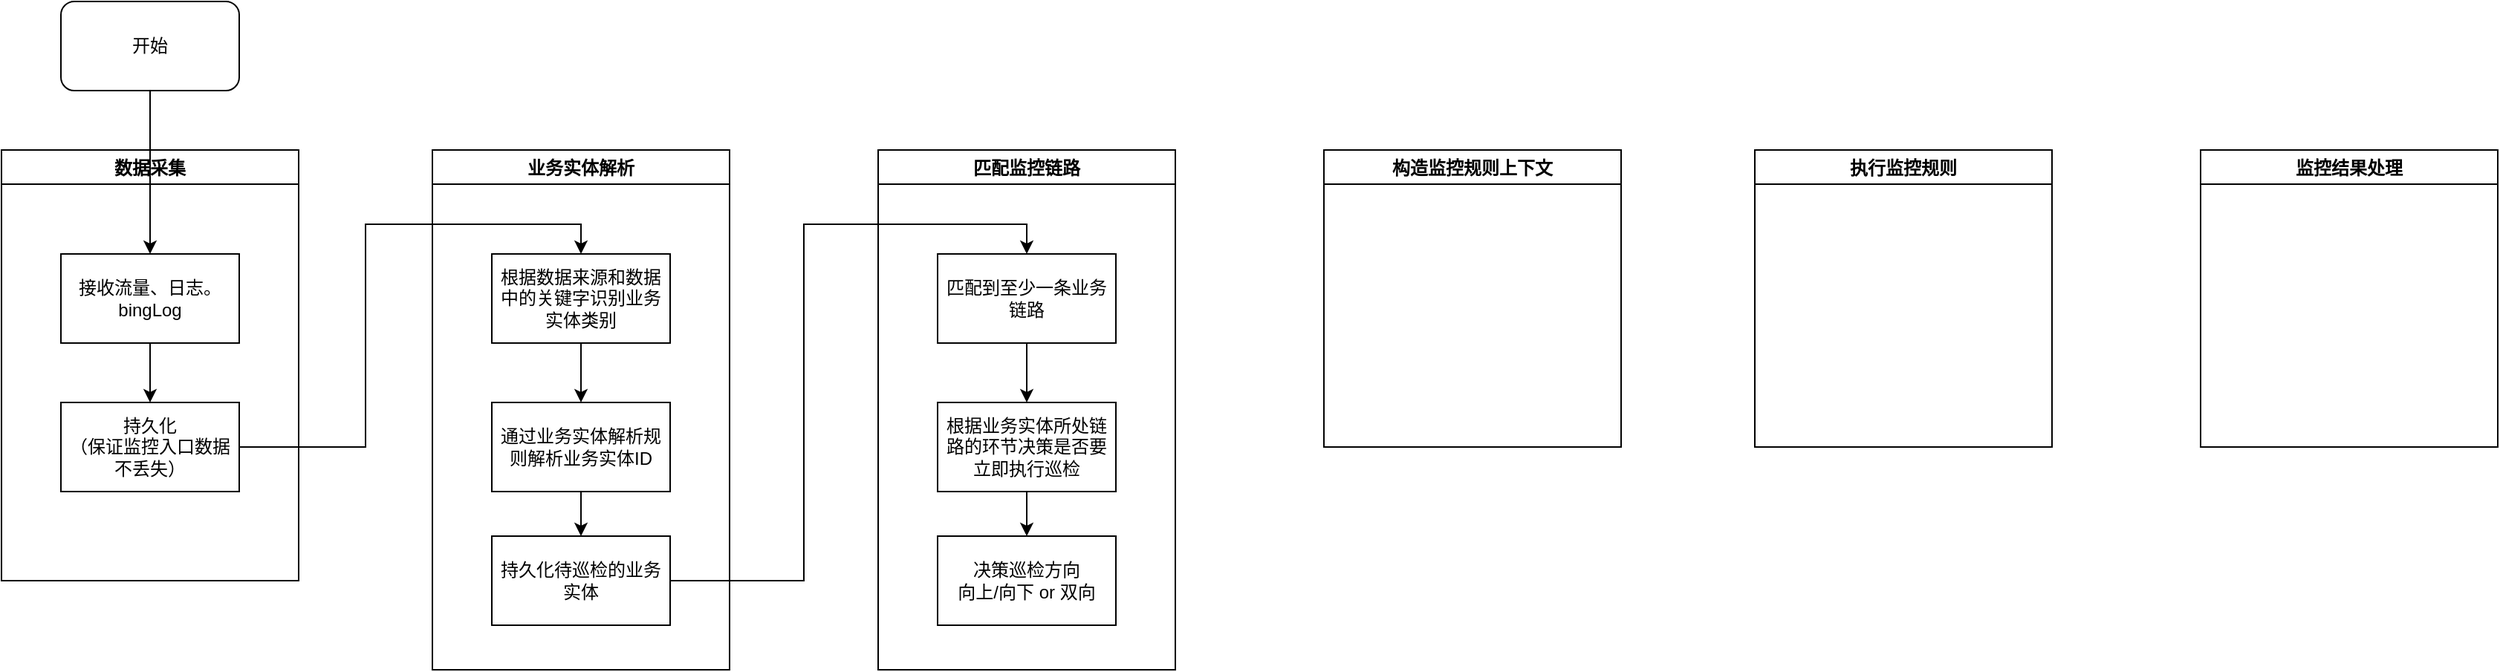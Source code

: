 <mxfile version="20.3.0" type="github">
  <diagram id="D7YODH7v8Cu3DkDxqm7N" name="第 1 页">
    <mxGraphModel dx="1298" dy="882" grid="1" gridSize="10" guides="1" tooltips="1" connect="1" arrows="1" fold="1" page="1" pageScale="1" pageWidth="827" pageHeight="1169" math="0" shadow="0">
      <root>
        <mxCell id="0" />
        <mxCell id="1" parent="0" />
        <mxCell id="Y7YBReNhOn6DADfV4-6s-2" value="业务实体解析" style="swimlane;" parent="1" vertex="1">
          <mxGeometry x="410" y="210" width="200" height="350" as="geometry" />
        </mxCell>
        <mxCell id="NrAy47tPbd4vURZMrOmv-11" style="edgeStyle=orthogonalEdgeStyle;rounded=0;orthogonalLoop=1;jettySize=auto;html=1;entryX=0.5;entryY=0;entryDx=0;entryDy=0;" edge="1" parent="Y7YBReNhOn6DADfV4-6s-2" source="NrAy47tPbd4vURZMrOmv-7" target="NrAy47tPbd4vURZMrOmv-8">
          <mxGeometry relative="1" as="geometry" />
        </mxCell>
        <mxCell id="NrAy47tPbd4vURZMrOmv-7" value="根据数据来源和数据中的关键字识别业务实体类别" style="rounded=0;whiteSpace=wrap;html=1;" vertex="1" parent="Y7YBReNhOn6DADfV4-6s-2">
          <mxGeometry x="40" y="70" width="120" height="60" as="geometry" />
        </mxCell>
        <mxCell id="NrAy47tPbd4vURZMrOmv-12" style="edgeStyle=orthogonalEdgeStyle;rounded=0;orthogonalLoop=1;jettySize=auto;html=1;entryX=0.5;entryY=0;entryDx=0;entryDy=0;" edge="1" parent="Y7YBReNhOn6DADfV4-6s-2" source="NrAy47tPbd4vURZMrOmv-8" target="NrAy47tPbd4vURZMrOmv-9">
          <mxGeometry relative="1" as="geometry" />
        </mxCell>
        <mxCell id="NrAy47tPbd4vURZMrOmv-8" value="通过业务实体解析规则解析业务实体ID" style="rounded=0;whiteSpace=wrap;html=1;" vertex="1" parent="Y7YBReNhOn6DADfV4-6s-2">
          <mxGeometry x="40" y="170" width="120" height="60" as="geometry" />
        </mxCell>
        <mxCell id="NrAy47tPbd4vURZMrOmv-9" value="持久化待巡检的业务实体" style="rounded=0;whiteSpace=wrap;html=1;" vertex="1" parent="Y7YBReNhOn6DADfV4-6s-2">
          <mxGeometry x="40" y="260" width="120" height="60" as="geometry" />
        </mxCell>
        <mxCell id="Y7YBReNhOn6DADfV4-6s-1" value="数据采集" style="swimlane;" parent="1" vertex="1">
          <mxGeometry x="120" y="210" width="200" height="290" as="geometry" />
        </mxCell>
        <mxCell id="NrAy47tPbd4vURZMrOmv-6" style="edgeStyle=orthogonalEdgeStyle;rounded=0;orthogonalLoop=1;jettySize=auto;html=1;entryX=0.5;entryY=0;entryDx=0;entryDy=0;" edge="1" parent="Y7YBReNhOn6DADfV4-6s-1" source="NrAy47tPbd4vURZMrOmv-1" target="NrAy47tPbd4vURZMrOmv-5">
          <mxGeometry relative="1" as="geometry" />
        </mxCell>
        <mxCell id="NrAy47tPbd4vURZMrOmv-1" value="接收流量、日志。bingLog" style="rounded=0;whiteSpace=wrap;html=1;" vertex="1" parent="Y7YBReNhOn6DADfV4-6s-1">
          <mxGeometry x="40" y="70" width="120" height="60" as="geometry" />
        </mxCell>
        <mxCell id="NrAy47tPbd4vURZMrOmv-5" value="持久化&lt;br&gt;（保证监控入口数据不丢失）" style="rounded=0;whiteSpace=wrap;html=1;" vertex="1" parent="Y7YBReNhOn6DADfV4-6s-1">
          <mxGeometry x="40" y="170" width="120" height="60" as="geometry" />
        </mxCell>
        <mxCell id="Y7YBReNhOn6DADfV4-6s-3" value="匹配监控链路" style="swimlane;" parent="1" vertex="1">
          <mxGeometry x="710" y="210" width="200" height="350" as="geometry" />
        </mxCell>
        <mxCell id="NrAy47tPbd4vURZMrOmv-16" style="edgeStyle=orthogonalEdgeStyle;rounded=0;orthogonalLoop=1;jettySize=auto;html=1;entryX=0.5;entryY=0;entryDx=0;entryDy=0;" edge="1" parent="Y7YBReNhOn6DADfV4-6s-3" source="NrAy47tPbd4vURZMrOmv-13" target="NrAy47tPbd4vURZMrOmv-14">
          <mxGeometry relative="1" as="geometry" />
        </mxCell>
        <mxCell id="NrAy47tPbd4vURZMrOmv-13" value="匹配到至少一条业务链路" style="rounded=0;whiteSpace=wrap;html=1;" vertex="1" parent="Y7YBReNhOn6DADfV4-6s-3">
          <mxGeometry x="40" y="70" width="120" height="60" as="geometry" />
        </mxCell>
        <mxCell id="NrAy47tPbd4vURZMrOmv-18" style="edgeStyle=orthogonalEdgeStyle;rounded=0;orthogonalLoop=1;jettySize=auto;html=1;entryX=0.5;entryY=0;entryDx=0;entryDy=0;" edge="1" parent="Y7YBReNhOn6DADfV4-6s-3" source="NrAy47tPbd4vURZMrOmv-14" target="NrAy47tPbd4vURZMrOmv-17">
          <mxGeometry relative="1" as="geometry" />
        </mxCell>
        <mxCell id="NrAy47tPbd4vURZMrOmv-14" value="根据业务实体所处链路的环节决策是否要立即执行巡检" style="rounded=0;whiteSpace=wrap;html=1;" vertex="1" parent="Y7YBReNhOn6DADfV4-6s-3">
          <mxGeometry x="40" y="170" width="120" height="60" as="geometry" />
        </mxCell>
        <mxCell id="NrAy47tPbd4vURZMrOmv-17" value="决策巡检方向&lt;br&gt;向上/向下 or 双向" style="rounded=0;whiteSpace=wrap;html=1;" vertex="1" parent="Y7YBReNhOn6DADfV4-6s-3">
          <mxGeometry x="40" y="260" width="120" height="60" as="geometry" />
        </mxCell>
        <mxCell id="Y7YBReNhOn6DADfV4-6s-4" value="构造监控规则上下文" style="swimlane;" parent="1" vertex="1">
          <mxGeometry x="1010" y="210" width="200" height="200" as="geometry" />
        </mxCell>
        <mxCell id="Y7YBReNhOn6DADfV4-6s-5" value="执行监控规则" style="swimlane;" parent="1" vertex="1">
          <mxGeometry x="1300" y="210" width="200" height="200" as="geometry" />
        </mxCell>
        <mxCell id="Y7YBReNhOn6DADfV4-6s-6" value="监控结果处理" style="swimlane;" parent="1" vertex="1">
          <mxGeometry x="1600" y="210" width="200" height="200" as="geometry" />
        </mxCell>
        <mxCell id="NrAy47tPbd4vURZMrOmv-4" value="" style="edgeStyle=orthogonalEdgeStyle;rounded=0;orthogonalLoop=1;jettySize=auto;html=1;" edge="1" parent="1" source="NrAy47tPbd4vURZMrOmv-3" target="NrAy47tPbd4vURZMrOmv-1">
          <mxGeometry relative="1" as="geometry" />
        </mxCell>
        <mxCell id="NrAy47tPbd4vURZMrOmv-3" value="开始" style="rounded=1;whiteSpace=wrap;html=1;" vertex="1" parent="1">
          <mxGeometry x="160" y="110" width="120" height="60" as="geometry" />
        </mxCell>
        <mxCell id="NrAy47tPbd4vURZMrOmv-10" style="edgeStyle=orthogonalEdgeStyle;rounded=0;orthogonalLoop=1;jettySize=auto;html=1;entryX=0.5;entryY=0;entryDx=0;entryDy=0;" edge="1" parent="1" source="NrAy47tPbd4vURZMrOmv-5" target="NrAy47tPbd4vURZMrOmv-7">
          <mxGeometry relative="1" as="geometry" />
        </mxCell>
        <mxCell id="NrAy47tPbd4vURZMrOmv-15" style="edgeStyle=orthogonalEdgeStyle;rounded=0;orthogonalLoop=1;jettySize=auto;html=1;entryX=0.5;entryY=0;entryDx=0;entryDy=0;" edge="1" parent="1" source="NrAy47tPbd4vURZMrOmv-9" target="NrAy47tPbd4vURZMrOmv-13">
          <mxGeometry relative="1" as="geometry" />
        </mxCell>
      </root>
    </mxGraphModel>
  </diagram>
</mxfile>
